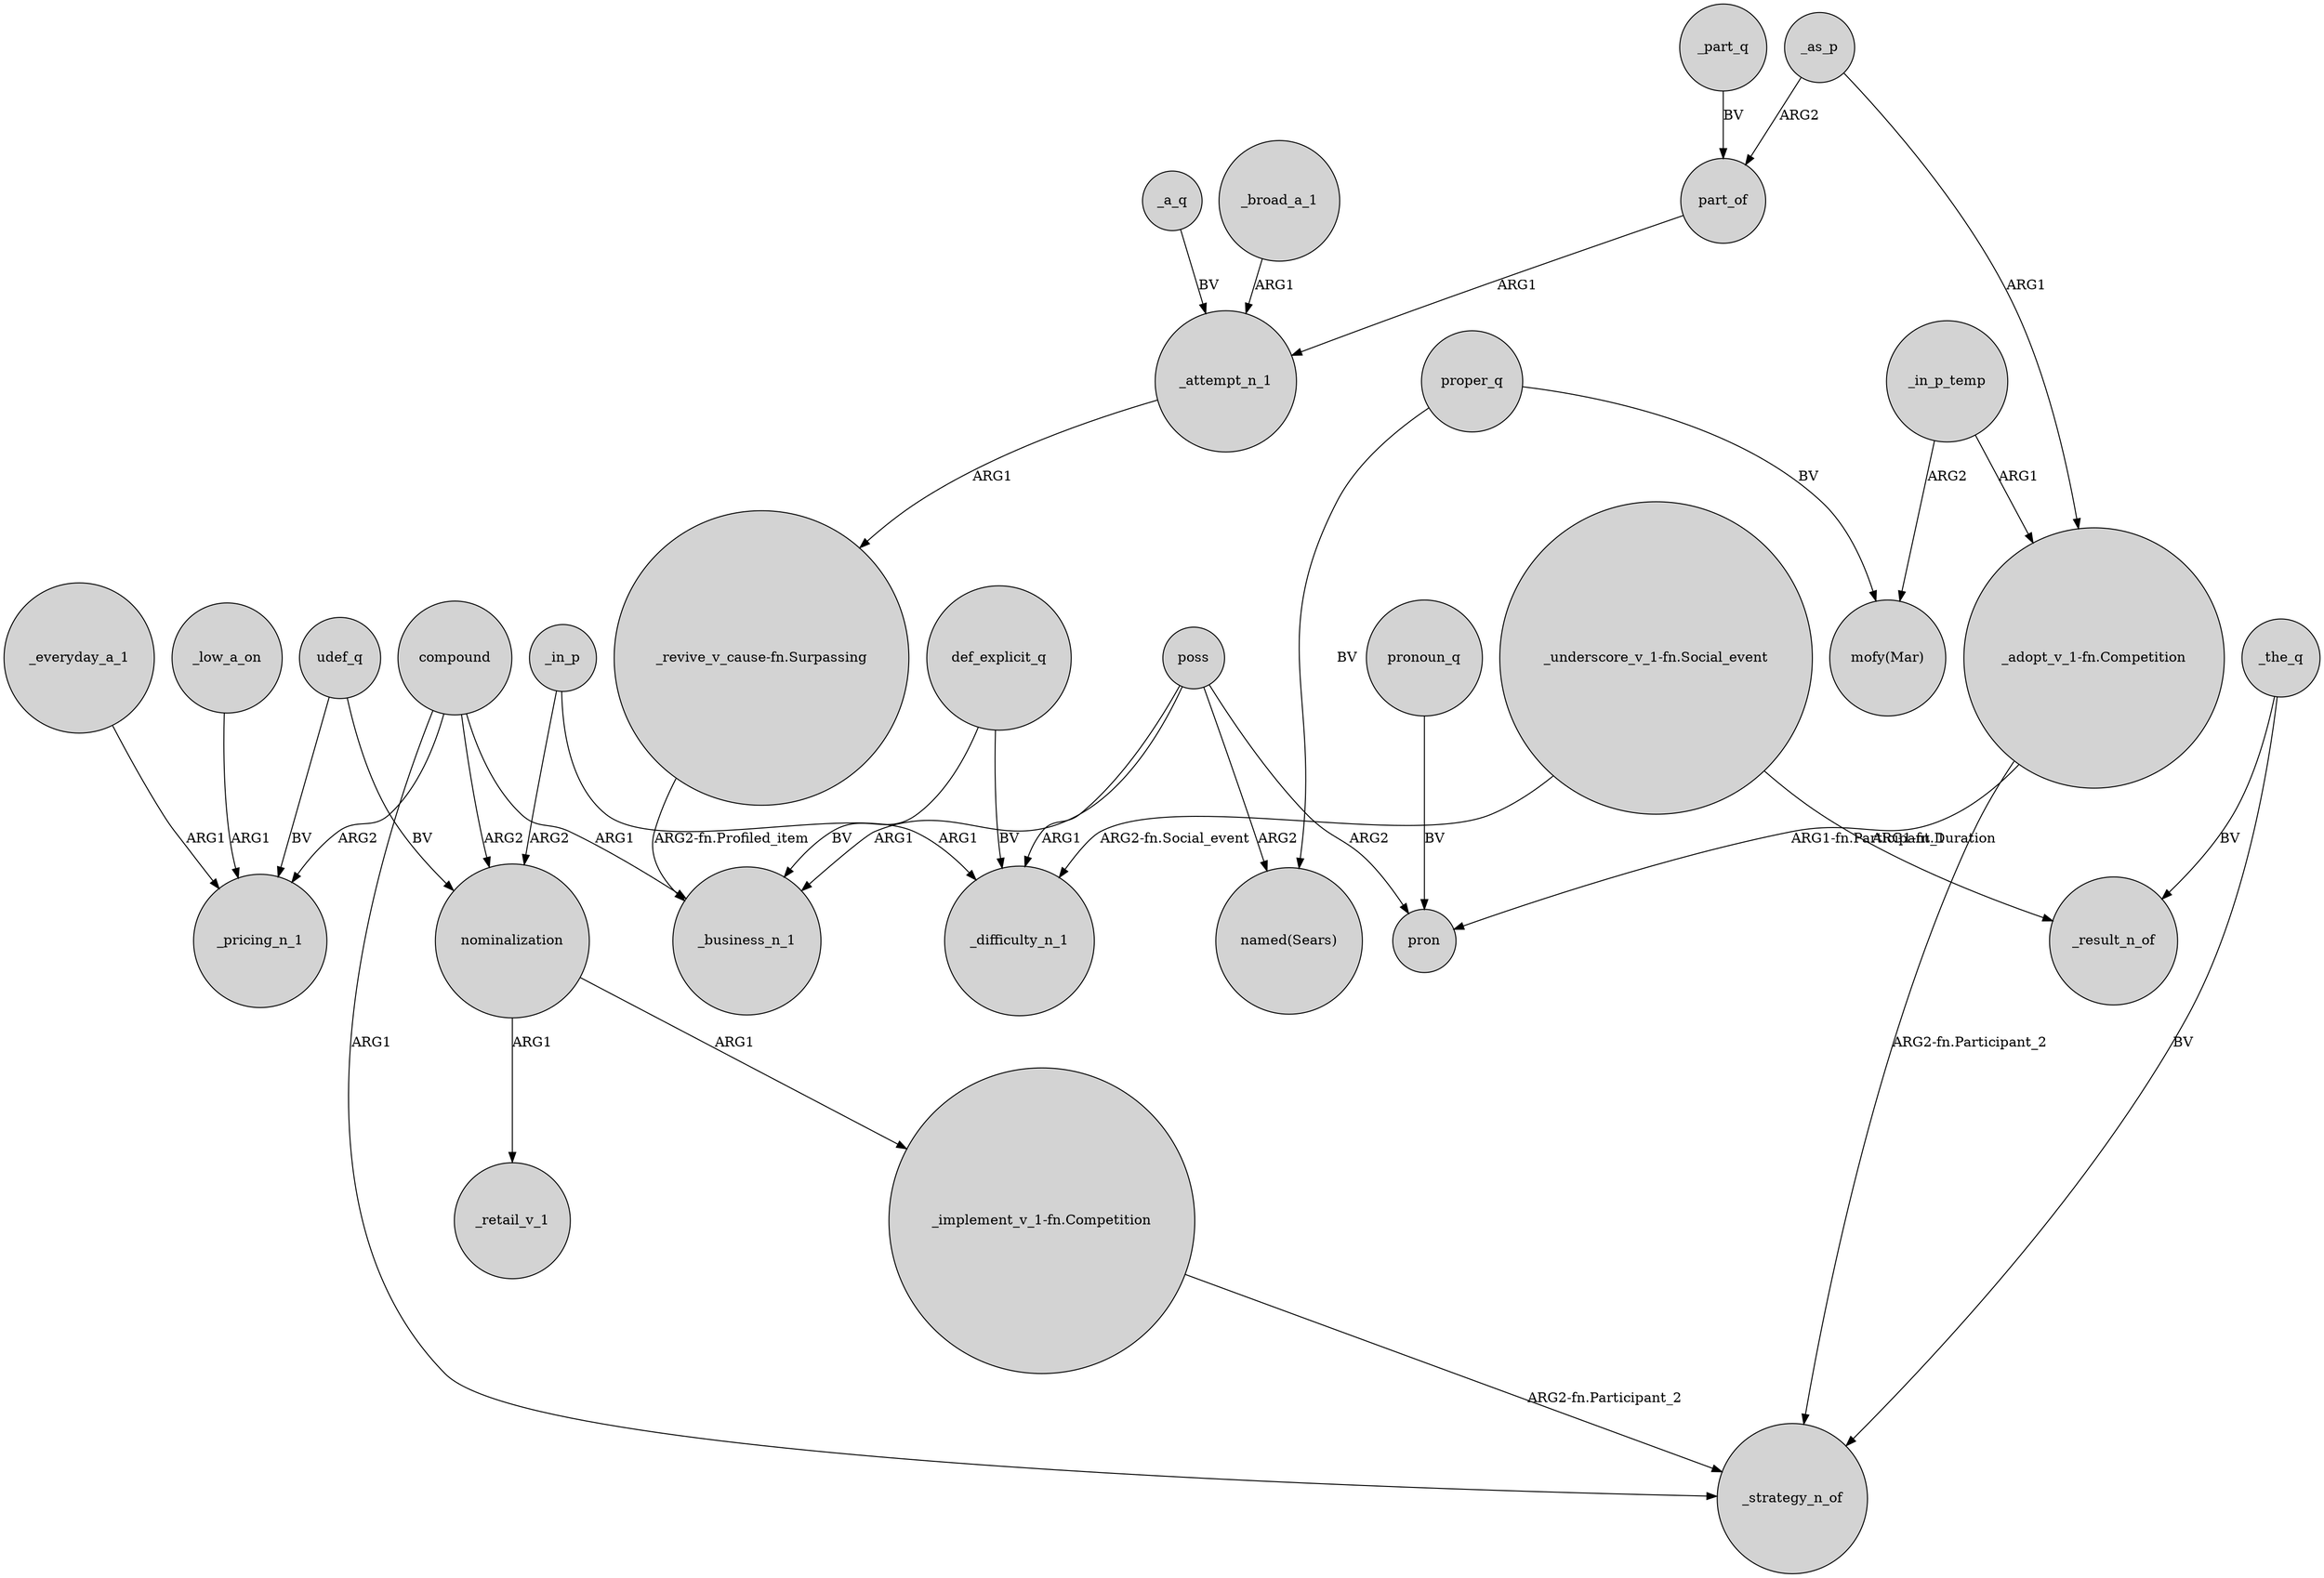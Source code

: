 digraph {
	node [shape=circle style=filled]
	def_explicit_q -> _business_n_1 [label=BV]
	compound -> _pricing_n_1 [label=ARG2]
	nominalization -> _retail_v_1 [label=ARG1]
	poss -> _business_n_1 [label=ARG1]
	_attempt_n_1 -> "_revive_v_cause-fn.Surpassing" [label=ARG1]
	_as_p -> part_of [label=ARG2]
	"_adopt_v_1-fn.Competition" -> _strategy_n_of [label="ARG2-fn.Participant_2"]
	_a_q -> _attempt_n_1 [label=BV]
	"_adopt_v_1-fn.Competition" -> pron [label="ARG1-fn.Participant_1"]
	_in_p_temp -> "mofy(Mar)" [label=ARG2]
	udef_q -> nominalization [label=BV]
	"_underscore_v_1-fn.Social_event" -> _difficulty_n_1 [label="ARG2-fn.Social_event"]
	nominalization -> "_implement_v_1-fn.Competition" [label=ARG1]
	_in_p -> _difficulty_n_1 [label=ARG1]
	_the_q -> _strategy_n_of [label=BV]
	compound -> nominalization [label=ARG2]
	compound -> _strategy_n_of [label=ARG1]
	pronoun_q -> pron [label=BV]
	_as_p -> "_adopt_v_1-fn.Competition" [label=ARG1]
	proper_q -> "named(Sears)" [label=BV]
	poss -> pron [label=ARG2]
	udef_q -> _pricing_n_1 [label=BV]
	_part_q -> part_of [label=BV]
	part_of -> _attempt_n_1 [label=ARG1]
	"_revive_v_cause-fn.Surpassing" -> _business_n_1 [label="ARG2-fn.Profiled_item"]
	poss -> _difficulty_n_1 [label=ARG1]
	_in_p_temp -> "_adopt_v_1-fn.Competition" [label=ARG1]
	_the_q -> _result_n_of [label=BV]
	"_implement_v_1-fn.Competition" -> _strategy_n_of [label="ARG2-fn.Participant_2"]
	def_explicit_q -> _difficulty_n_1 [label=BV]
	_everyday_a_1 -> _pricing_n_1 [label=ARG1]
	proper_q -> "mofy(Mar)" [label=BV]
	poss -> "named(Sears)" [label=ARG2]
	compound -> _business_n_1 [label=ARG1]
	_broad_a_1 -> _attempt_n_1 [label=ARG1]
	_in_p -> nominalization [label=ARG2]
	_low_a_on -> _pricing_n_1 [label=ARG1]
	"_underscore_v_1-fn.Social_event" -> _result_n_of [label="ARG1-fn.Duration"]
}
